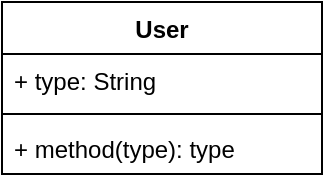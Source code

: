 <mxfile version="12.4.5" type="github"><diagram id="y_vs9HMUYshJvrWGjwXx" name="Page-1"><mxGraphModel dx="1186" dy="764" grid="1" gridSize="10" guides="1" tooltips="1" connect="1" arrows="1" fold="1" page="1" pageScale="1" pageWidth="850" pageHeight="1100" math="0" shadow="0"><root><mxCell id="0"/><mxCell id="1" parent="0"/><mxCell id="sPKyXn1Qae5ruQcoy84M-1" value="User" style="swimlane;fontStyle=1;align=center;verticalAlign=top;childLayout=stackLayout;horizontal=1;startSize=26;horizontalStack=0;resizeParent=1;resizeParentMax=0;resizeLast=0;collapsible=1;marginBottom=0;" vertex="1" parent="1"><mxGeometry x="40" y="50" width="160" height="86" as="geometry"/></mxCell><mxCell id="sPKyXn1Qae5ruQcoy84M-2" value="+ type: String" style="text;strokeColor=none;fillColor=none;align=left;verticalAlign=top;spacingLeft=4;spacingRight=4;overflow=hidden;rotatable=0;points=[[0,0.5],[1,0.5]];portConstraint=eastwest;" vertex="1" parent="sPKyXn1Qae5ruQcoy84M-1"><mxGeometry y="26" width="160" height="26" as="geometry"/></mxCell><mxCell id="sPKyXn1Qae5ruQcoy84M-3" value="" style="line;strokeWidth=1;fillColor=none;align=left;verticalAlign=middle;spacingTop=-1;spacingLeft=3;spacingRight=3;rotatable=0;labelPosition=right;points=[];portConstraint=eastwest;" vertex="1" parent="sPKyXn1Qae5ruQcoy84M-1"><mxGeometry y="52" width="160" height="8" as="geometry"/></mxCell><mxCell id="sPKyXn1Qae5ruQcoy84M-4" value="+ method(type): type" style="text;strokeColor=none;fillColor=none;align=left;verticalAlign=top;spacingLeft=4;spacingRight=4;overflow=hidden;rotatable=0;points=[[0,0.5],[1,0.5]];portConstraint=eastwest;" vertex="1" parent="sPKyXn1Qae5ruQcoy84M-1"><mxGeometry y="60" width="160" height="26" as="geometry"/></mxCell></root></mxGraphModel></diagram></mxfile>